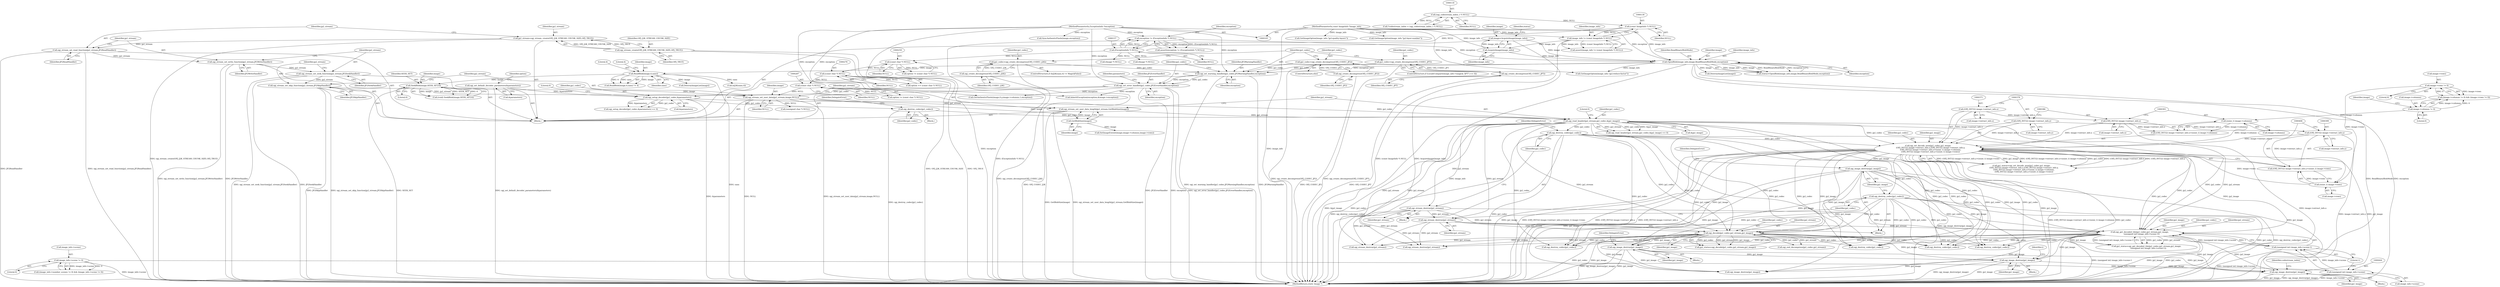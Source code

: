 digraph "0_ImageMagick_acee073df34aa4d491bf5cb74d3a15fc80f0a3aa@pointer" {
"1000673" [label="(Call,opj_image_destroy(jp2_image))"];
"1000367" [label="(Call,opj_set_decode_area(jp2_codec,jp2_image,\n        (OPJ_INT32) image->extract_info.x,(OPJ_INT32) image->extract_info.y,\n        (OPJ_INT32) image->extract_info.x+(ssize_t) image->columns,\n        (OPJ_INT32) image->extract_info.y+(ssize_t) image->rows))"];
"1000344" [label="(Call,opj_destroy_codec(jp2_codec))"];
"1000335" [label="(Call,opj_read_header(jp2_stream,jp2_codec,&jp2_image))"];
"1000329" [label="(Call,opj_stream_set_user_data_length(jp2_stream,GetBlobSize(image)))"];
"1000325" [label="(Call,opj_stream_set_user_data(jp2_stream,image,NULL))"];
"1000322" [label="(Call,opj_stream_set_skip_function(jp2_stream,JP2SkipHandler))"];
"1000319" [label="(Call,opj_stream_set_seek_function(jp2_stream,JP2SeekHandler))"];
"1000316" [label="(Call,opj_stream_set_write_function(jp2_stream,JP2WriteHandler))"];
"1000313" [label="(Call,opj_stream_set_read_function(jp2_stream,JP2ReadHandler))"];
"1000308" [label="(Call,jp2_stream=opj_stream_create(OPJ_J2K_STREAM_CHUNK_SIZE,OPJ_TRUE))"];
"1000310" [label="(Call,opj_stream_create(OPJ_J2K_STREAM_CHUNK_SIZE,OPJ_TRUE))"];
"1000207" [label="(Call,SeekBlob(image,SEEK_SET,0))"];
"1000191" [label="(Call,ReadBlob(image,4,sans))"];
"1000171" [label="(Call,OpenBlob(image_info,image,ReadBinaryBlobMode,exception))"];
"1000167" [label="(Call,AcquireImage(image_info))"];
"1000127" [label="(Call,image_info != (const ImageInfo *) NULL)"];
"1000106" [label="(MethodParameterIn,const ImageInfo *image_info)"];
"1000129" [label="(Call,(const ImageInfo *) NULL)"];
"1000117" [label="(Call,(opj_codestream_index_t *) NULL)"];
"1000165" [label="(Call,image=AcquireImage(image_info))"];
"1000154" [label="(Call,exception != (ExceptionInfo *) NULL)"];
"1000107" [label="(MethodParameterIn,ExceptionInfo *exception)"];
"1000156" [label="(Call,(ExceptionInfo *) NULL)"];
"1000286" [label="(Call,(const char *) NULL)"];
"1000275" [label="(Call,(const char *) NULL)"];
"1000258" [label="(Call,(const char *) NULL)"];
"1000331" [label="(Call,GetBlobSize(image))"];
"1000297" [label="(Call,opj_setup_decoder(jp2_codec,&parameters))"];
"1000243" [label="(Call,opj_set_error_handler(jp2_codec,JP2ErrorHandler,exception))"];
"1000239" [label="(Call,opj_set_warning_handler(jp2_codec,JP2WarningHandler,exception))"];
"1000235" [label="(Call,jp2_codec=opj_create_decompress(OPJ_CODEC_JP2))"];
"1000237" [label="(Call,opj_create_decompress(OPJ_CODEC_JP2))"];
"1000230" [label="(Call,jp2_codec=opj_create_decompress(OPJ_CODEC_J2K))"];
"1000232" [label="(Call,opj_create_decompress(OPJ_CODEC_J2K))"];
"1000219" [label="(Call,jp2_codec=opj_create_decompress(OPJ_CODEC_JPT))"];
"1000221" [label="(Call,opj_create_decompress(OPJ_CODEC_JPT))"];
"1000247" [label="(Call,opj_set_default_decoder_parameters(&parameters))"];
"1000303" [label="(Call,opj_destroy_codec(jp2_codec))"];
"1000370" [label="(Call,(OPJ_INT32) image->extract_info.x)"];
"1000385" [label="(Call,(OPJ_INT32) image->extract_info.x)"];
"1000377" [label="(Call,(OPJ_INT32) image->extract_info.y)"];
"1000398" [label="(Call,(OPJ_INT32) image->extract_info.y)"];
"1000392" [label="(Call,(ssize_t) image->columns)"];
"1000354" [label="(Call,image->columns != 0)"];
"1000405" [label="(Call,(ssize_t) image->rows)"];
"1000359" [label="(Call,image->rows != 0)"];
"1000419" [label="(Call,opj_image_destroy(jp2_image))"];
"1000525" [label="(Call,opj_image_destroy(jp2_image))"];
"1000459" [label="(Call,opj_decode(jp2_codec,jp2_stream,jp2_image))"];
"1000417" [label="(Call,opj_destroy_codec(jp2_codec))"];
"1000342" [label="(Call,opj_stream_destroy(jp2_stream))"];
"1000415" [label="(Call,opj_stream_destroy(jp2_stream))"];
"1000438" [label="(Call,opj_get_decoded_tile(jp2_codec,jp2_stream,jp2_image,\n      (unsigned int) image_info->scene-1))"];
"1000442" [label="(Call,(unsigned int) image_info->scene-1)"];
"1000443" [label="(Call,(unsigned int) image_info->scene)"];
"1000431" [label="(Call,image_info->scene != 0)"];
"1000481" [label="(Call,opj_image_destroy(jp2_image))"];
"1000242" [label="(Identifier,exception)"];
"1000326" [label="(Identifier,jp2_stream)"];
"1000385" [label="(Call,(OPJ_INT32) image->extract_info.x)"];
"1000486" [label="(Call,opj_stream_destroy(jp2_stream))"];
"1000243" [label="(Call,opj_set_error_handler(jp2_codec,JP2ErrorHandler,exception))"];
"1000128" [label="(Identifier,image_info)"];
"1000315" [label="(Identifier,JP2ReadHandler)"];
"1000220" [label="(Identifier,jp2_codec)"];
"1000258" [label="(Call,(const char *) NULL)"];
"1000462" [label="(Identifier,jp2_image)"];
"1000930" [label="(Call,opj_image_destroy(jp2_image))"];
"1000311" [label="(Identifier,OPJ_J2K_STREAM_CHUNK_SIZE)"];
"1000314" [label="(Identifier,jp2_stream)"];
"1000186" [label="(Call,(Image *) NULL)"];
"1000273" [label="(Call,option == (const char *) NULL)"];
"1000232" [label="(Call,opj_create_decompress(OPJ_CODEC_J2K))"];
"1000422" [label="(Identifier,DelegateError)"];
"1000522" [label="(Block,)"];
"1000301" [label="(Literal,0)"];
"1000117" [label="(Call,(opj_codestream_index_t *) NULL)"];
"1000671" [label="(Call,opj_destroy_codec(jp2_codec))"];
"1000277" [label="(Identifier,NULL)"];
"1000210" [label="(Literal,0)"];
"1000219" [label="(Call,jp2_codec=opj_create_decompress(OPJ_CODEC_JPT))"];
"1000156" [label="(Call,(ExceptionInfo *) NULL)"];
"1000479" [label="(Call,opj_destroy_codec(jp2_codec))"];
"1000460" [label="(Identifier,jp2_codec)"];
"1000211" [label="(ControlStructure,if (LocaleCompare(image_info->magick,\"JPT\") == 0))"];
"1000441" [label="(Identifier,jp2_image)"];
"1000240" [label="(Identifier,jp2_codec)"];
"1000461" [label="(Identifier,jp2_stream)"];
"1000344" [label="(Call,opj_destroy_codec(jp2_codec))"];
"1000304" [label="(Identifier,jp2_codec)"];
"1000275" [label="(Call,(const char *) NULL)"];
"1000233" [label="(Identifier,OPJ_CODEC_J2K)"];
"1000241" [label="(Identifier,JP2WarningHandler)"];
"1000195" [label="(Literal,4)"];
"1000154" [label="(Call,exception != (ExceptionInfo *) NULL)"];
"1000115" [label="(Call,*codestream_index = (opj_codestream_index_t *) NULL)"];
"1000306" [label="(Identifier,DelegateError)"];
"1000313" [label="(Call,opj_stream_set_read_function(jp2_stream,JP2ReadHandler))"];
"1000170" [label="(Identifier,status)"];
"1000209" [label="(Identifier,SEEK_SET)"];
"1000234" [label="(ControlStructure,else)"];
"1000431" [label="(Call,image_info->scene != 0)"];
"1000484" [label="(Identifier,DelegateError)"];
"1000328" [label="(Identifier,NULL)"];
"1000379" [label="(Call,image->extract_info.y)"];
"1000236" [label="(Identifier,jp2_codec)"];
"1000325" [label="(Call,opj_stream_set_user_data(jp2_stream,image,NULL))"];
"1000126" [label="(Call,assert(image_info != (const ImageInfo *) NULL))"];
"1000321" [label="(Identifier,JP2SeekHandler)"];
"1000942" [label="(MethodReturn,static Image *)"];
"1000319" [label="(Call,opj_stream_set_seek_function(jp2_stream,JP2SeekHandler))"];
"1000247" [label="(Call,opj_set_default_decoder_parameters(&parameters))"];
"1000334" [label="(Call,opj_read_header(jp2_stream,jp2_codec,&jp2_image) == 0)"];
"1000335" [label="(Call,opj_read_header(jp2_stream,jp2_codec,&jp2_image))"];
"1000367" [label="(Call,opj_set_decode_area(jp2_codec,jp2_image,\n        (OPJ_INT32) image->extract_info.x,(OPJ_INT32) image->extract_info.y,\n        (OPJ_INT32) image->extract_info.x+(ssize_t) image->columns,\n        (OPJ_INT32) image->extract_info.y+(ssize_t) image->rows))"];
"1000297" [label="(Call,opj_setup_decoder(jp2_codec,&parameters))"];
"1000398" [label="(Call,(OPJ_INT32) image->extract_info.y)"];
"1000331" [label="(Call,GetBlobSize(image))"];
"1000167" [label="(Call,AcquireImage(image_info))"];
"1000252" [label="(Call,GetImageOption(image_info,\"jp2:reduce-factor\"))"];
"1000256" [label="(Call,option != (const char *) NULL)"];
"1000205" [label="(Call,(void) SeekBlob(image,SEEK_SET,0))"];
"1000248" [label="(Call,&parameters)"];
"1000171" [label="(Call,OpenBlob(image_info,image,ReadBinaryBlobMode,exception))"];
"1000414" [label="(Block,)"];
"1000323" [label="(Identifier,jp2_stream)"];
"1000443" [label="(Call,(unsigned int) image_info->scene)"];
"1000251" [label="(Identifier,option)"];
"1000340" [label="(Literal,0)"];
"1000432" [label="(Call,image_info->scene)"];
"1000119" [label="(Identifier,NULL)"];
"1000457" [label="(Call,jp2_status=opj_decode(jp2_codec,jp2_stream,jp2_image))"];
"1000309" [label="(Identifier,jp2_stream)"];
"1000308" [label="(Call,jp2_stream=opj_stream_create(OPJ_J2K_STREAM_CHUNK_SIZE,OPJ_TRUE))"];
"1000169" [label="(Call,status=OpenBlob(image_info,image,ReadBinaryBlobMode,exception))"];
"1000477" [label="(Call,opj_stream_destroy(jp2_stream))"];
"1000245" [label="(Identifier,JP2ErrorHandler)"];
"1000341" [label="(Block,)"];
"1000168" [label="(Identifier,image_info)"];
"1000407" [label="(Call,image->rows)"];
"1000244" [label="(Identifier,jp2_codec)"];
"1000400" [label="(Call,image->extract_info.y)"];
"1000365" [label="(Call,jp2_status=opj_set_decode_area(jp2_codec,jp2_image,\n        (OPJ_INT32) image->extract_info.x,(OPJ_INT32) image->extract_info.y,\n        (OPJ_INT32) image->extract_info.x+(ssize_t) image->columns,\n        (OPJ_INT32) image->extract_info.y+(ssize_t) image->rows))"];
"1000226" [label="(Call,IsJ2K(sans,4))"];
"1000438" [label="(Call,opj_get_decoded_tile(jp2_codec,jp2_stream,jp2_image,\n      (unsigned int) image_info->scene-1))"];
"1000288" [label="(Identifier,NULL)"];
"1000192" [label="(Identifier,image)"];
"1000343" [label="(Identifier,jp2_stream)"];
"1000260" [label="(Identifier,NULL)"];
"1000231" [label="(Identifier,jp2_codec)"];
"1000361" [label="(Identifier,image)"];
"1000405" [label="(Call,(ssize_t) image->rows)"];
"1000670" [label="(Block,)"];
"1000310" [label="(Call,opj_stream_create(OPJ_J2K_STREAM_CHUNK_SIZE,OPJ_TRUE))"];
"1000523" [label="(Call,opj_destroy_codec(jp2_codec))"];
"1000425" [label="(Call,(image_info->number_scenes != 0) && (image_info->scene != 0))"];
"1000318" [label="(Identifier,JP2WriteHandler)"];
"1000296" [label="(Call,opj_setup_decoder(jp2_codec,&parameters) == 0)"];
"1000677" [label="(Identifier,codestream_index)"];
"1000436" [label="(Call,jp2_status=opj_get_decoded_tile(jp2_codec,jp2_stream,jp2_image,\n      (unsigned int) image_info->scene-1))"];
"1000387" [label="(Call,image->extract_info.x)"];
"1000482" [label="(Identifier,jp2_image)"];
"1000175" [label="(Identifier,exception)"];
"1000370" [label="(Call,(OPJ_INT32) image->extract_info.x)"];
"1000224" [label="(ControlStructure,if (IsJ2K(sans,4) != MagickFalse))"];
"1000330" [label="(Identifier,jp2_stream)"];
"1000345" [label="(Identifier,jp2_codec)"];
"1000360" [label="(Call,image->rows)"];
"1000372" [label="(Call,image->extract_info.x)"];
"1000249" [label="(Identifier,parameters)"];
"1000222" [label="(Identifier,OPJ_CODEC_JPT)"];
"1000448" [label="(Literal,1)"];
"1000303" [label="(Call,opj_destroy_codec(jp2_codec))"];
"1000155" [label="(Identifier,exception)"];
"1000190" [label="(Call,ReadBlob(image,4,sans) != 4)"];
"1000359" [label="(Call,image->rows != 0)"];
"1000337" [label="(Identifier,jp2_codec)"];
"1000108" [label="(Block,)"];
"1000354" [label="(Call,image->columns != 0)"];
"1000320" [label="(Identifier,jp2_stream)"];
"1000299" [label="(Call,&parameters)"];
"1000183" [label="(Call,DestroyImageList(image))"];
"1000230" [label="(Call,jp2_codec=opj_create_decompress(OPJ_CODEC_J2K))"];
"1000153" [label="(Call,assert(exception != (ExceptionInfo *) NULL))"];
"1000131" [label="(Identifier,NULL)"];
"1000107" [label="(MethodParameterIn,ExceptionInfo *exception)"];
"1000127" [label="(Call,image_info != (const ImageInfo *) NULL)"];
"1000699" [label="(Call,GetAuthenticPixels(image,0,y,image->columns,1,exception))"];
"1000106" [label="(MethodParameterIn,const ImageInfo *image_info)"];
"1000476" [label="(Block,)"];
"1000347" [label="(Identifier,DelegateError)"];
"1000329" [label="(Call,opj_stream_set_user_data_length(jp2_stream,GetBlobSize(image)))"];
"1000269" [label="(Call,GetImageOption(image_info,\"jp2:quality-layers\"))"];
"1000338" [label="(Call,&jp2_image)"];
"1000525" [label="(Call,opj_image_destroy(jp2_image))"];
"1000358" [label="(Literal,0)"];
"1000368" [label="(Identifier,jp2_codec)"];
"1000280" [label="(Call,GetImageOption(image_info,\"jp2:layer-number\"))"];
"1000174" [label="(Identifier,ReadBinaryBlobMode)"];
"1000420" [label="(Identifier,jp2_image)"];
"1000417" [label="(Call,opj_destroy_codec(jp2_codec))"];
"1000317" [label="(Identifier,jp2_stream)"];
"1000336" [label="(Identifier,jp2_stream)"];
"1000394" [label="(Call,image->columns)"];
"1000158" [label="(Identifier,NULL)"];
"1000208" [label="(Identifier,image)"];
"1000384" [label="(Call,(OPJ_INT32) image->extract_info.x+(ssize_t) image->columns)"];
"1000342" [label="(Call,opj_stream_destroy(jp2_stream))"];
"1000579" [label="(Call,InheritException(exception,&image->exception))"];
"1000324" [label="(Identifier,JP2SkipHandler)"];
"1000392" [label="(Call,(ssize_t) image->columns)"];
"1000369" [label="(Identifier,jp2_image)"];
"1000481" [label="(Call,opj_image_destroy(jp2_image))"];
"1000674" [label="(Identifier,jp2_image)"];
"1000327" [label="(Identifier,image)"];
"1000166" [label="(Identifier,image)"];
"1000439" [label="(Identifier,jp2_codec)"];
"1000445" [label="(Call,image_info->scene)"];
"1000355" [label="(Call,image->columns)"];
"1000316" [label="(Call,opj_stream_set_write_function(jp2_stream,JP2WriteHandler))"];
"1000526" [label="(Identifier,jp2_image)"];
"1000500" [label="(Identifier,i)"];
"1000221" [label="(Call,opj_create_decompress(OPJ_CODEC_JPT))"];
"1000246" [label="(Identifier,exception)"];
"1000191" [label="(Call,ReadBlob(image,4,sans))"];
"1000194" [label="(Identifier,sans)"];
"1000416" [label="(Identifier,jp2_stream)"];
"1000332" [label="(Identifier,image)"];
"1000284" [label="(Call,option != (const char *) NULL)"];
"1000165" [label="(Call,image=AcquireImage(image_info))"];
"1000286" [label="(Call,(const char *) NULL)"];
"1000353" [label="(Call,(image->columns != 0) && (image->rows != 0))"];
"1000418" [label="(Identifier,jp2_codec)"];
"1000298" [label="(Identifier,jp2_codec)"];
"1000312" [label="(Identifier,OPJ_TRUE)"];
"1000419" [label="(Call,opj_image_destroy(jp2_image))"];
"1000129" [label="(Call,(const ImageInfo *) NULL)"];
"1000237" [label="(Call,opj_create_decompress(OPJ_CODEC_JP2))"];
"1000907" [label="(Call,SyncAuthenticPixels(image,exception))"];
"1000207" [label="(Call,SeekBlob(image,SEEK_SET,0))"];
"1000377" [label="(Call,(OPJ_INT32) image->extract_info.y)"];
"1000322" [label="(Call,opj_stream_set_skip_function(jp2_stream,JP2SkipHandler))"];
"1000235" [label="(Call,jp2_codec=opj_create_decompress(OPJ_CODEC_JP2))"];
"1000397" [label="(Call,(OPJ_INT32) image->extract_info.y+(ssize_t) image->rows)"];
"1000202" [label="(Call,(Image *) NULL)"];
"1000238" [label="(Identifier,OPJ_CODEC_JP2)"];
"1000928" [label="(Call,opj_destroy_codec(jp2_codec))"];
"1000469" [label="(Call,opj_end_decompress(jp2_codec,jp2_stream))"];
"1000440" [label="(Identifier,jp2_stream)"];
"1000173" [label="(Identifier,image)"];
"1000673" [label="(Call,opj_image_destroy(jp2_image))"];
"1000640" [label="(Call,(unsigned char *) NULL)"];
"1000566" [label="(Call,SetImageExtent(image,image->columns,image->rows))"];
"1000459" [label="(Call,opj_decode(jp2_codec,jp2_stream,jp2_image))"];
"1000415" [label="(Call,opj_stream_destroy(jp2_stream))"];
"1000172" [label="(Identifier,image_info)"];
"1000442" [label="(Call,(unsigned int) image_info->scene-1)"];
"1000199" [label="(Call,DestroyImageList(image))"];
"1000193" [label="(Literal,4)"];
"1000363" [label="(Literal,0)"];
"1000435" [label="(Literal,0)"];
"1000302" [label="(Block,)"];
"1000239" [label="(Call,opj_set_warning_handler(jp2_codec,JP2WarningHandler,exception))"];
"1000673" -> "1000670"  [label="AST: "];
"1000673" -> "1000674"  [label="CFG: "];
"1000674" -> "1000673"  [label="AST: "];
"1000677" -> "1000673"  [label="CFG: "];
"1000673" -> "1000942"  [label="DDG: jp2_image"];
"1000673" -> "1000942"  [label="DDG: opj_image_destroy(jp2_image)"];
"1000367" -> "1000673"  [label="DDG: jp2_image"];
"1000419" -> "1000673"  [label="DDG: jp2_image"];
"1000525" -> "1000673"  [label="DDG: jp2_image"];
"1000459" -> "1000673"  [label="DDG: jp2_image"];
"1000438" -> "1000673"  [label="DDG: jp2_image"];
"1000481" -> "1000673"  [label="DDG: jp2_image"];
"1000367" -> "1000365"  [label="AST: "];
"1000367" -> "1000397"  [label="CFG: "];
"1000368" -> "1000367"  [label="AST: "];
"1000369" -> "1000367"  [label="AST: "];
"1000370" -> "1000367"  [label="AST: "];
"1000377" -> "1000367"  [label="AST: "];
"1000384" -> "1000367"  [label="AST: "];
"1000397" -> "1000367"  [label="AST: "];
"1000365" -> "1000367"  [label="CFG: "];
"1000367" -> "1000942"  [label="DDG: jp2_image"];
"1000367" -> "1000942"  [label="DDG: (OPJ_INT32) image->extract_info.y+(ssize_t) image->rows"];
"1000367" -> "1000942"  [label="DDG: (OPJ_INT32) image->extract_info.y"];
"1000367" -> "1000942"  [label="DDG: (OPJ_INT32) image->extract_info.x"];
"1000367" -> "1000942"  [label="DDG: (OPJ_INT32) image->extract_info.x+(ssize_t) image->columns"];
"1000367" -> "1000942"  [label="DDG: jp2_codec"];
"1000367" -> "1000365"  [label="DDG: (OPJ_INT32) image->extract_info.y+(ssize_t) image->rows"];
"1000367" -> "1000365"  [label="DDG: jp2_image"];
"1000367" -> "1000365"  [label="DDG: (OPJ_INT32) image->extract_info.x+(ssize_t) image->columns"];
"1000367" -> "1000365"  [label="DDG: jp2_codec"];
"1000367" -> "1000365"  [label="DDG: (OPJ_INT32) image->extract_info.x"];
"1000367" -> "1000365"  [label="DDG: (OPJ_INT32) image->extract_info.y"];
"1000344" -> "1000367"  [label="DDG: jp2_codec"];
"1000335" -> "1000367"  [label="DDG: jp2_codec"];
"1000370" -> "1000367"  [label="DDG: image->extract_info.x"];
"1000385" -> "1000367"  [label="DDG: image->extract_info.x"];
"1000377" -> "1000367"  [label="DDG: image->extract_info.y"];
"1000398" -> "1000367"  [label="DDG: image->extract_info.y"];
"1000392" -> "1000367"  [label="DDG: image->columns"];
"1000405" -> "1000367"  [label="DDG: image->rows"];
"1000367" -> "1000417"  [label="DDG: jp2_codec"];
"1000367" -> "1000419"  [label="DDG: jp2_image"];
"1000367" -> "1000438"  [label="DDG: jp2_codec"];
"1000367" -> "1000438"  [label="DDG: jp2_image"];
"1000367" -> "1000459"  [label="DDG: jp2_codec"];
"1000367" -> "1000459"  [label="DDG: jp2_image"];
"1000367" -> "1000479"  [label="DDG: jp2_codec"];
"1000367" -> "1000481"  [label="DDG: jp2_image"];
"1000367" -> "1000523"  [label="DDG: jp2_codec"];
"1000367" -> "1000525"  [label="DDG: jp2_image"];
"1000367" -> "1000671"  [label="DDG: jp2_codec"];
"1000367" -> "1000928"  [label="DDG: jp2_codec"];
"1000367" -> "1000930"  [label="DDG: jp2_image"];
"1000344" -> "1000341"  [label="AST: "];
"1000344" -> "1000345"  [label="CFG: "];
"1000345" -> "1000344"  [label="AST: "];
"1000347" -> "1000344"  [label="CFG: "];
"1000344" -> "1000942"  [label="DDG: opj_destroy_codec(jp2_codec)"];
"1000344" -> "1000942"  [label="DDG: jp2_codec"];
"1000335" -> "1000344"  [label="DDG: jp2_codec"];
"1000344" -> "1000438"  [label="DDG: jp2_codec"];
"1000344" -> "1000459"  [label="DDG: jp2_codec"];
"1000344" -> "1000479"  [label="DDG: jp2_codec"];
"1000344" -> "1000523"  [label="DDG: jp2_codec"];
"1000344" -> "1000671"  [label="DDG: jp2_codec"];
"1000344" -> "1000928"  [label="DDG: jp2_codec"];
"1000335" -> "1000334"  [label="AST: "];
"1000335" -> "1000338"  [label="CFG: "];
"1000336" -> "1000335"  [label="AST: "];
"1000337" -> "1000335"  [label="AST: "];
"1000338" -> "1000335"  [label="AST: "];
"1000340" -> "1000335"  [label="CFG: "];
"1000335" -> "1000942"  [label="DDG: &jp2_image"];
"1000335" -> "1000942"  [label="DDG: jp2_codec"];
"1000335" -> "1000334"  [label="DDG: jp2_stream"];
"1000335" -> "1000334"  [label="DDG: jp2_codec"];
"1000335" -> "1000334"  [label="DDG: &jp2_image"];
"1000329" -> "1000335"  [label="DDG: jp2_stream"];
"1000297" -> "1000335"  [label="DDG: jp2_codec"];
"1000303" -> "1000335"  [label="DDG: jp2_codec"];
"1000335" -> "1000342"  [label="DDG: jp2_stream"];
"1000335" -> "1000415"  [label="DDG: jp2_stream"];
"1000335" -> "1000438"  [label="DDG: jp2_codec"];
"1000335" -> "1000438"  [label="DDG: jp2_stream"];
"1000335" -> "1000459"  [label="DDG: jp2_codec"];
"1000335" -> "1000459"  [label="DDG: jp2_stream"];
"1000335" -> "1000477"  [label="DDG: jp2_stream"];
"1000335" -> "1000479"  [label="DDG: jp2_codec"];
"1000335" -> "1000486"  [label="DDG: jp2_stream"];
"1000335" -> "1000523"  [label="DDG: jp2_codec"];
"1000335" -> "1000671"  [label="DDG: jp2_codec"];
"1000335" -> "1000928"  [label="DDG: jp2_codec"];
"1000329" -> "1000108"  [label="AST: "];
"1000329" -> "1000331"  [label="CFG: "];
"1000330" -> "1000329"  [label="AST: "];
"1000331" -> "1000329"  [label="AST: "];
"1000336" -> "1000329"  [label="CFG: "];
"1000329" -> "1000942"  [label="DDG: GetBlobSize(image)"];
"1000329" -> "1000942"  [label="DDG: opj_stream_set_user_data_length(jp2_stream,GetBlobSize(image))"];
"1000325" -> "1000329"  [label="DDG: jp2_stream"];
"1000331" -> "1000329"  [label="DDG: image"];
"1000325" -> "1000108"  [label="AST: "];
"1000325" -> "1000328"  [label="CFG: "];
"1000326" -> "1000325"  [label="AST: "];
"1000327" -> "1000325"  [label="AST: "];
"1000328" -> "1000325"  [label="AST: "];
"1000330" -> "1000325"  [label="CFG: "];
"1000325" -> "1000942"  [label="DDG: NULL"];
"1000325" -> "1000942"  [label="DDG: opj_stream_set_user_data(jp2_stream,image,NULL)"];
"1000322" -> "1000325"  [label="DDG: jp2_stream"];
"1000207" -> "1000325"  [label="DDG: image"];
"1000286" -> "1000325"  [label="DDG: NULL"];
"1000325" -> "1000331"  [label="DDG: image"];
"1000325" -> "1000640"  [label="DDG: NULL"];
"1000322" -> "1000108"  [label="AST: "];
"1000322" -> "1000324"  [label="CFG: "];
"1000323" -> "1000322"  [label="AST: "];
"1000324" -> "1000322"  [label="AST: "];
"1000326" -> "1000322"  [label="CFG: "];
"1000322" -> "1000942"  [label="DDG: JP2SkipHandler"];
"1000322" -> "1000942"  [label="DDG: opj_stream_set_skip_function(jp2_stream,JP2SkipHandler)"];
"1000319" -> "1000322"  [label="DDG: jp2_stream"];
"1000319" -> "1000108"  [label="AST: "];
"1000319" -> "1000321"  [label="CFG: "];
"1000320" -> "1000319"  [label="AST: "];
"1000321" -> "1000319"  [label="AST: "];
"1000323" -> "1000319"  [label="CFG: "];
"1000319" -> "1000942"  [label="DDG: opj_stream_set_seek_function(jp2_stream,JP2SeekHandler)"];
"1000319" -> "1000942"  [label="DDG: JP2SeekHandler"];
"1000316" -> "1000319"  [label="DDG: jp2_stream"];
"1000316" -> "1000108"  [label="AST: "];
"1000316" -> "1000318"  [label="CFG: "];
"1000317" -> "1000316"  [label="AST: "];
"1000318" -> "1000316"  [label="AST: "];
"1000320" -> "1000316"  [label="CFG: "];
"1000316" -> "1000942"  [label="DDG: JP2WriteHandler"];
"1000316" -> "1000942"  [label="DDG: opj_stream_set_write_function(jp2_stream,JP2WriteHandler)"];
"1000313" -> "1000316"  [label="DDG: jp2_stream"];
"1000313" -> "1000108"  [label="AST: "];
"1000313" -> "1000315"  [label="CFG: "];
"1000314" -> "1000313"  [label="AST: "];
"1000315" -> "1000313"  [label="AST: "];
"1000317" -> "1000313"  [label="CFG: "];
"1000313" -> "1000942"  [label="DDG: JP2ReadHandler"];
"1000313" -> "1000942"  [label="DDG: opj_stream_set_read_function(jp2_stream,JP2ReadHandler)"];
"1000308" -> "1000313"  [label="DDG: jp2_stream"];
"1000308" -> "1000108"  [label="AST: "];
"1000308" -> "1000310"  [label="CFG: "];
"1000309" -> "1000308"  [label="AST: "];
"1000310" -> "1000308"  [label="AST: "];
"1000314" -> "1000308"  [label="CFG: "];
"1000308" -> "1000942"  [label="DDG: opj_stream_create(OPJ_J2K_STREAM_CHUNK_SIZE,OPJ_TRUE)"];
"1000310" -> "1000308"  [label="DDG: OPJ_J2K_STREAM_CHUNK_SIZE"];
"1000310" -> "1000308"  [label="DDG: OPJ_TRUE"];
"1000310" -> "1000312"  [label="CFG: "];
"1000311" -> "1000310"  [label="AST: "];
"1000312" -> "1000310"  [label="AST: "];
"1000310" -> "1000942"  [label="DDG: OPJ_TRUE"];
"1000310" -> "1000942"  [label="DDG: OPJ_J2K_STREAM_CHUNK_SIZE"];
"1000207" -> "1000205"  [label="AST: "];
"1000207" -> "1000210"  [label="CFG: "];
"1000208" -> "1000207"  [label="AST: "];
"1000209" -> "1000207"  [label="AST: "];
"1000210" -> "1000207"  [label="AST: "];
"1000205" -> "1000207"  [label="CFG: "];
"1000207" -> "1000942"  [label="DDG: SEEK_SET"];
"1000207" -> "1000205"  [label="DDG: image"];
"1000207" -> "1000205"  [label="DDG: SEEK_SET"];
"1000207" -> "1000205"  [label="DDG: 0"];
"1000191" -> "1000207"  [label="DDG: image"];
"1000191" -> "1000190"  [label="AST: "];
"1000191" -> "1000194"  [label="CFG: "];
"1000192" -> "1000191"  [label="AST: "];
"1000193" -> "1000191"  [label="AST: "];
"1000194" -> "1000191"  [label="AST: "];
"1000195" -> "1000191"  [label="CFG: "];
"1000191" -> "1000942"  [label="DDG: sans"];
"1000191" -> "1000190"  [label="DDG: image"];
"1000191" -> "1000190"  [label="DDG: 4"];
"1000191" -> "1000190"  [label="DDG: sans"];
"1000171" -> "1000191"  [label="DDG: image"];
"1000191" -> "1000199"  [label="DDG: image"];
"1000191" -> "1000226"  [label="DDG: sans"];
"1000171" -> "1000169"  [label="AST: "];
"1000171" -> "1000175"  [label="CFG: "];
"1000172" -> "1000171"  [label="AST: "];
"1000173" -> "1000171"  [label="AST: "];
"1000174" -> "1000171"  [label="AST: "];
"1000175" -> "1000171"  [label="AST: "];
"1000169" -> "1000171"  [label="CFG: "];
"1000171" -> "1000942"  [label="DDG: image_info"];
"1000171" -> "1000942"  [label="DDG: ReadBinaryBlobMode"];
"1000171" -> "1000942"  [label="DDG: exception"];
"1000171" -> "1000169"  [label="DDG: image_info"];
"1000171" -> "1000169"  [label="DDG: image"];
"1000171" -> "1000169"  [label="DDG: ReadBinaryBlobMode"];
"1000171" -> "1000169"  [label="DDG: exception"];
"1000167" -> "1000171"  [label="DDG: image_info"];
"1000106" -> "1000171"  [label="DDG: image_info"];
"1000165" -> "1000171"  [label="DDG: image"];
"1000154" -> "1000171"  [label="DDG: exception"];
"1000107" -> "1000171"  [label="DDG: exception"];
"1000171" -> "1000183"  [label="DDG: image"];
"1000171" -> "1000239"  [label="DDG: exception"];
"1000171" -> "1000252"  [label="DDG: image_info"];
"1000167" -> "1000165"  [label="AST: "];
"1000167" -> "1000168"  [label="CFG: "];
"1000168" -> "1000167"  [label="AST: "];
"1000165" -> "1000167"  [label="CFG: "];
"1000167" -> "1000165"  [label="DDG: image_info"];
"1000127" -> "1000167"  [label="DDG: image_info"];
"1000106" -> "1000167"  [label="DDG: image_info"];
"1000127" -> "1000126"  [label="AST: "];
"1000127" -> "1000129"  [label="CFG: "];
"1000128" -> "1000127"  [label="AST: "];
"1000129" -> "1000127"  [label="AST: "];
"1000126" -> "1000127"  [label="CFG: "];
"1000127" -> "1000942"  [label="DDG: (const ImageInfo *) NULL"];
"1000127" -> "1000126"  [label="DDG: image_info"];
"1000127" -> "1000126"  [label="DDG: (const ImageInfo *) NULL"];
"1000106" -> "1000127"  [label="DDG: image_info"];
"1000129" -> "1000127"  [label="DDG: NULL"];
"1000106" -> "1000105"  [label="AST: "];
"1000106" -> "1000942"  [label="DDG: image_info"];
"1000106" -> "1000252"  [label="DDG: image_info"];
"1000106" -> "1000269"  [label="DDG: image_info"];
"1000106" -> "1000280"  [label="DDG: image_info"];
"1000129" -> "1000131"  [label="CFG: "];
"1000130" -> "1000129"  [label="AST: "];
"1000131" -> "1000129"  [label="AST: "];
"1000117" -> "1000129"  [label="DDG: NULL"];
"1000129" -> "1000156"  [label="DDG: NULL"];
"1000117" -> "1000115"  [label="AST: "];
"1000117" -> "1000119"  [label="CFG: "];
"1000118" -> "1000117"  [label="AST: "];
"1000119" -> "1000117"  [label="AST: "];
"1000115" -> "1000117"  [label="CFG: "];
"1000117" -> "1000115"  [label="DDG: NULL"];
"1000165" -> "1000108"  [label="AST: "];
"1000166" -> "1000165"  [label="AST: "];
"1000170" -> "1000165"  [label="CFG: "];
"1000165" -> "1000942"  [label="DDG: AcquireImage(image_info)"];
"1000154" -> "1000153"  [label="AST: "];
"1000154" -> "1000156"  [label="CFG: "];
"1000155" -> "1000154"  [label="AST: "];
"1000156" -> "1000154"  [label="AST: "];
"1000153" -> "1000154"  [label="CFG: "];
"1000154" -> "1000942"  [label="DDG: (ExceptionInfo *) NULL"];
"1000154" -> "1000153"  [label="DDG: exception"];
"1000154" -> "1000153"  [label="DDG: (ExceptionInfo *) NULL"];
"1000107" -> "1000154"  [label="DDG: exception"];
"1000156" -> "1000154"  [label="DDG: NULL"];
"1000107" -> "1000105"  [label="AST: "];
"1000107" -> "1000942"  [label="DDG: exception"];
"1000107" -> "1000239"  [label="DDG: exception"];
"1000107" -> "1000243"  [label="DDG: exception"];
"1000107" -> "1000579"  [label="DDG: exception"];
"1000107" -> "1000699"  [label="DDG: exception"];
"1000107" -> "1000907"  [label="DDG: exception"];
"1000156" -> "1000158"  [label="CFG: "];
"1000157" -> "1000156"  [label="AST: "];
"1000158" -> "1000156"  [label="AST: "];
"1000156" -> "1000186"  [label="DDG: NULL"];
"1000156" -> "1000202"  [label="DDG: NULL"];
"1000156" -> "1000258"  [label="DDG: NULL"];
"1000286" -> "1000284"  [label="AST: "];
"1000286" -> "1000288"  [label="CFG: "];
"1000287" -> "1000286"  [label="AST: "];
"1000288" -> "1000286"  [label="AST: "];
"1000284" -> "1000286"  [label="CFG: "];
"1000286" -> "1000284"  [label="DDG: NULL"];
"1000275" -> "1000286"  [label="DDG: NULL"];
"1000275" -> "1000273"  [label="AST: "];
"1000275" -> "1000277"  [label="CFG: "];
"1000276" -> "1000275"  [label="AST: "];
"1000277" -> "1000275"  [label="AST: "];
"1000273" -> "1000275"  [label="CFG: "];
"1000275" -> "1000273"  [label="DDG: NULL"];
"1000258" -> "1000275"  [label="DDG: NULL"];
"1000258" -> "1000256"  [label="AST: "];
"1000258" -> "1000260"  [label="CFG: "];
"1000259" -> "1000258"  [label="AST: "];
"1000260" -> "1000258"  [label="AST: "];
"1000256" -> "1000258"  [label="CFG: "];
"1000258" -> "1000256"  [label="DDG: NULL"];
"1000331" -> "1000332"  [label="CFG: "];
"1000332" -> "1000331"  [label="AST: "];
"1000331" -> "1000566"  [label="DDG: image"];
"1000297" -> "1000296"  [label="AST: "];
"1000297" -> "1000299"  [label="CFG: "];
"1000298" -> "1000297"  [label="AST: "];
"1000299" -> "1000297"  [label="AST: "];
"1000301" -> "1000297"  [label="CFG: "];
"1000297" -> "1000942"  [label="DDG: &parameters"];
"1000297" -> "1000296"  [label="DDG: jp2_codec"];
"1000297" -> "1000296"  [label="DDG: &parameters"];
"1000243" -> "1000297"  [label="DDG: jp2_codec"];
"1000247" -> "1000297"  [label="DDG: &parameters"];
"1000297" -> "1000303"  [label="DDG: jp2_codec"];
"1000243" -> "1000108"  [label="AST: "];
"1000243" -> "1000246"  [label="CFG: "];
"1000244" -> "1000243"  [label="AST: "];
"1000245" -> "1000243"  [label="AST: "];
"1000246" -> "1000243"  [label="AST: "];
"1000249" -> "1000243"  [label="CFG: "];
"1000243" -> "1000942"  [label="DDG: JP2ErrorHandler"];
"1000243" -> "1000942"  [label="DDG: exception"];
"1000243" -> "1000942"  [label="DDG: opj_set_error_handler(jp2_codec,JP2ErrorHandler,exception)"];
"1000239" -> "1000243"  [label="DDG: jp2_codec"];
"1000239" -> "1000243"  [label="DDG: exception"];
"1000243" -> "1000579"  [label="DDG: exception"];
"1000243" -> "1000699"  [label="DDG: exception"];
"1000239" -> "1000108"  [label="AST: "];
"1000239" -> "1000242"  [label="CFG: "];
"1000240" -> "1000239"  [label="AST: "];
"1000241" -> "1000239"  [label="AST: "];
"1000242" -> "1000239"  [label="AST: "];
"1000244" -> "1000239"  [label="CFG: "];
"1000239" -> "1000942"  [label="DDG: opj_set_warning_handler(jp2_codec,JP2WarningHandler,exception)"];
"1000239" -> "1000942"  [label="DDG: JP2WarningHandler"];
"1000235" -> "1000239"  [label="DDG: jp2_codec"];
"1000230" -> "1000239"  [label="DDG: jp2_codec"];
"1000219" -> "1000239"  [label="DDG: jp2_codec"];
"1000235" -> "1000234"  [label="AST: "];
"1000235" -> "1000237"  [label="CFG: "];
"1000236" -> "1000235"  [label="AST: "];
"1000237" -> "1000235"  [label="AST: "];
"1000240" -> "1000235"  [label="CFG: "];
"1000235" -> "1000942"  [label="DDG: opj_create_decompress(OPJ_CODEC_JP2)"];
"1000237" -> "1000235"  [label="DDG: OPJ_CODEC_JP2"];
"1000237" -> "1000238"  [label="CFG: "];
"1000238" -> "1000237"  [label="AST: "];
"1000237" -> "1000942"  [label="DDG: OPJ_CODEC_JP2"];
"1000230" -> "1000224"  [label="AST: "];
"1000230" -> "1000232"  [label="CFG: "];
"1000231" -> "1000230"  [label="AST: "];
"1000232" -> "1000230"  [label="AST: "];
"1000240" -> "1000230"  [label="CFG: "];
"1000230" -> "1000942"  [label="DDG: opj_create_decompress(OPJ_CODEC_J2K)"];
"1000232" -> "1000230"  [label="DDG: OPJ_CODEC_J2K"];
"1000232" -> "1000233"  [label="CFG: "];
"1000233" -> "1000232"  [label="AST: "];
"1000232" -> "1000942"  [label="DDG: OPJ_CODEC_J2K"];
"1000219" -> "1000211"  [label="AST: "];
"1000219" -> "1000221"  [label="CFG: "];
"1000220" -> "1000219"  [label="AST: "];
"1000221" -> "1000219"  [label="AST: "];
"1000240" -> "1000219"  [label="CFG: "];
"1000219" -> "1000942"  [label="DDG: opj_create_decompress(OPJ_CODEC_JPT)"];
"1000221" -> "1000219"  [label="DDG: OPJ_CODEC_JPT"];
"1000221" -> "1000222"  [label="CFG: "];
"1000222" -> "1000221"  [label="AST: "];
"1000221" -> "1000942"  [label="DDG: OPJ_CODEC_JPT"];
"1000247" -> "1000108"  [label="AST: "];
"1000247" -> "1000248"  [label="CFG: "];
"1000248" -> "1000247"  [label="AST: "];
"1000251" -> "1000247"  [label="CFG: "];
"1000247" -> "1000942"  [label="DDG: opj_set_default_decoder_parameters(&parameters)"];
"1000303" -> "1000302"  [label="AST: "];
"1000303" -> "1000304"  [label="CFG: "];
"1000304" -> "1000303"  [label="AST: "];
"1000306" -> "1000303"  [label="CFG: "];
"1000303" -> "1000942"  [label="DDG: opj_destroy_codec(jp2_codec)"];
"1000370" -> "1000372"  [label="CFG: "];
"1000371" -> "1000370"  [label="AST: "];
"1000372" -> "1000370"  [label="AST: "];
"1000378" -> "1000370"  [label="CFG: "];
"1000370" -> "1000385"  [label="DDG: image->extract_info.x"];
"1000385" -> "1000384"  [label="AST: "];
"1000385" -> "1000387"  [label="CFG: "];
"1000386" -> "1000385"  [label="AST: "];
"1000387" -> "1000385"  [label="AST: "];
"1000393" -> "1000385"  [label="CFG: "];
"1000385" -> "1000942"  [label="DDG: image->extract_info.x"];
"1000385" -> "1000384"  [label="DDG: image->extract_info.x"];
"1000377" -> "1000379"  [label="CFG: "];
"1000378" -> "1000377"  [label="AST: "];
"1000379" -> "1000377"  [label="AST: "];
"1000386" -> "1000377"  [label="CFG: "];
"1000377" -> "1000398"  [label="DDG: image->extract_info.y"];
"1000398" -> "1000397"  [label="AST: "];
"1000398" -> "1000400"  [label="CFG: "];
"1000399" -> "1000398"  [label="AST: "];
"1000400" -> "1000398"  [label="AST: "];
"1000406" -> "1000398"  [label="CFG: "];
"1000398" -> "1000942"  [label="DDG: image->extract_info.y"];
"1000398" -> "1000397"  [label="DDG: image->extract_info.y"];
"1000392" -> "1000384"  [label="AST: "];
"1000392" -> "1000394"  [label="CFG: "];
"1000393" -> "1000392"  [label="AST: "];
"1000394" -> "1000392"  [label="AST: "];
"1000384" -> "1000392"  [label="CFG: "];
"1000392" -> "1000384"  [label="DDG: image->columns"];
"1000354" -> "1000392"  [label="DDG: image->columns"];
"1000354" -> "1000353"  [label="AST: "];
"1000354" -> "1000358"  [label="CFG: "];
"1000355" -> "1000354"  [label="AST: "];
"1000358" -> "1000354"  [label="AST: "];
"1000361" -> "1000354"  [label="CFG: "];
"1000353" -> "1000354"  [label="CFG: "];
"1000354" -> "1000353"  [label="DDG: image->columns"];
"1000354" -> "1000353"  [label="DDG: 0"];
"1000405" -> "1000397"  [label="AST: "];
"1000405" -> "1000407"  [label="CFG: "];
"1000406" -> "1000405"  [label="AST: "];
"1000407" -> "1000405"  [label="AST: "];
"1000397" -> "1000405"  [label="CFG: "];
"1000405" -> "1000397"  [label="DDG: image->rows"];
"1000359" -> "1000405"  [label="DDG: image->rows"];
"1000359" -> "1000353"  [label="AST: "];
"1000359" -> "1000363"  [label="CFG: "];
"1000360" -> "1000359"  [label="AST: "];
"1000363" -> "1000359"  [label="AST: "];
"1000353" -> "1000359"  [label="CFG: "];
"1000359" -> "1000353"  [label="DDG: image->rows"];
"1000359" -> "1000353"  [label="DDG: 0"];
"1000419" -> "1000414"  [label="AST: "];
"1000419" -> "1000420"  [label="CFG: "];
"1000420" -> "1000419"  [label="AST: "];
"1000422" -> "1000419"  [label="CFG: "];
"1000419" -> "1000942"  [label="DDG: jp2_image"];
"1000419" -> "1000942"  [label="DDG: opj_image_destroy(jp2_image)"];
"1000419" -> "1000438"  [label="DDG: jp2_image"];
"1000419" -> "1000459"  [label="DDG: jp2_image"];
"1000419" -> "1000481"  [label="DDG: jp2_image"];
"1000419" -> "1000525"  [label="DDG: jp2_image"];
"1000419" -> "1000930"  [label="DDG: jp2_image"];
"1000525" -> "1000522"  [label="AST: "];
"1000525" -> "1000526"  [label="CFG: "];
"1000526" -> "1000525"  [label="AST: "];
"1000500" -> "1000525"  [label="CFG: "];
"1000525" -> "1000942"  [label="DDG: opj_image_destroy(jp2_image)"];
"1000525" -> "1000942"  [label="DDG: jp2_image"];
"1000459" -> "1000525"  [label="DDG: jp2_image"];
"1000438" -> "1000525"  [label="DDG: jp2_image"];
"1000481" -> "1000525"  [label="DDG: jp2_image"];
"1000525" -> "1000930"  [label="DDG: jp2_image"];
"1000459" -> "1000457"  [label="AST: "];
"1000459" -> "1000462"  [label="CFG: "];
"1000460" -> "1000459"  [label="AST: "];
"1000461" -> "1000459"  [label="AST: "];
"1000462" -> "1000459"  [label="AST: "];
"1000457" -> "1000459"  [label="CFG: "];
"1000459" -> "1000942"  [label="DDG: jp2_codec"];
"1000459" -> "1000942"  [label="DDG: jp2_image"];
"1000459" -> "1000457"  [label="DDG: jp2_codec"];
"1000459" -> "1000457"  [label="DDG: jp2_stream"];
"1000459" -> "1000457"  [label="DDG: jp2_image"];
"1000417" -> "1000459"  [label="DDG: jp2_codec"];
"1000342" -> "1000459"  [label="DDG: jp2_stream"];
"1000415" -> "1000459"  [label="DDG: jp2_stream"];
"1000459" -> "1000469"  [label="DDG: jp2_codec"];
"1000459" -> "1000469"  [label="DDG: jp2_stream"];
"1000459" -> "1000477"  [label="DDG: jp2_stream"];
"1000459" -> "1000479"  [label="DDG: jp2_codec"];
"1000459" -> "1000481"  [label="DDG: jp2_image"];
"1000459" -> "1000486"  [label="DDG: jp2_stream"];
"1000459" -> "1000523"  [label="DDG: jp2_codec"];
"1000459" -> "1000671"  [label="DDG: jp2_codec"];
"1000459" -> "1000928"  [label="DDG: jp2_codec"];
"1000459" -> "1000930"  [label="DDG: jp2_image"];
"1000417" -> "1000414"  [label="AST: "];
"1000417" -> "1000418"  [label="CFG: "];
"1000418" -> "1000417"  [label="AST: "];
"1000420" -> "1000417"  [label="CFG: "];
"1000417" -> "1000942"  [label="DDG: jp2_codec"];
"1000417" -> "1000942"  [label="DDG: opj_destroy_codec(jp2_codec)"];
"1000417" -> "1000438"  [label="DDG: jp2_codec"];
"1000417" -> "1000479"  [label="DDG: jp2_codec"];
"1000417" -> "1000523"  [label="DDG: jp2_codec"];
"1000417" -> "1000671"  [label="DDG: jp2_codec"];
"1000417" -> "1000928"  [label="DDG: jp2_codec"];
"1000342" -> "1000341"  [label="AST: "];
"1000342" -> "1000343"  [label="CFG: "];
"1000343" -> "1000342"  [label="AST: "];
"1000345" -> "1000342"  [label="CFG: "];
"1000342" -> "1000415"  [label="DDG: jp2_stream"];
"1000342" -> "1000438"  [label="DDG: jp2_stream"];
"1000342" -> "1000477"  [label="DDG: jp2_stream"];
"1000342" -> "1000486"  [label="DDG: jp2_stream"];
"1000415" -> "1000414"  [label="AST: "];
"1000415" -> "1000416"  [label="CFG: "];
"1000416" -> "1000415"  [label="AST: "];
"1000418" -> "1000415"  [label="CFG: "];
"1000415" -> "1000438"  [label="DDG: jp2_stream"];
"1000415" -> "1000477"  [label="DDG: jp2_stream"];
"1000415" -> "1000486"  [label="DDG: jp2_stream"];
"1000438" -> "1000436"  [label="AST: "];
"1000438" -> "1000442"  [label="CFG: "];
"1000439" -> "1000438"  [label="AST: "];
"1000440" -> "1000438"  [label="AST: "];
"1000441" -> "1000438"  [label="AST: "];
"1000442" -> "1000438"  [label="AST: "];
"1000436" -> "1000438"  [label="CFG: "];
"1000438" -> "1000942"  [label="DDG: (unsigned int) image_info->scene-1"];
"1000438" -> "1000942"  [label="DDG: jp2_image"];
"1000438" -> "1000942"  [label="DDG: jp2_codec"];
"1000438" -> "1000436"  [label="DDG: jp2_codec"];
"1000438" -> "1000436"  [label="DDG: jp2_stream"];
"1000438" -> "1000436"  [label="DDG: jp2_image"];
"1000438" -> "1000436"  [label="DDG: (unsigned int) image_info->scene-1"];
"1000442" -> "1000438"  [label="DDG: (unsigned int) image_info->scene"];
"1000442" -> "1000438"  [label="DDG: 1"];
"1000438" -> "1000477"  [label="DDG: jp2_stream"];
"1000438" -> "1000479"  [label="DDG: jp2_codec"];
"1000438" -> "1000481"  [label="DDG: jp2_image"];
"1000438" -> "1000486"  [label="DDG: jp2_stream"];
"1000438" -> "1000523"  [label="DDG: jp2_codec"];
"1000438" -> "1000671"  [label="DDG: jp2_codec"];
"1000438" -> "1000928"  [label="DDG: jp2_codec"];
"1000438" -> "1000930"  [label="DDG: jp2_image"];
"1000442" -> "1000448"  [label="CFG: "];
"1000443" -> "1000442"  [label="AST: "];
"1000448" -> "1000442"  [label="AST: "];
"1000442" -> "1000942"  [label="DDG: (unsigned int) image_info->scene"];
"1000443" -> "1000442"  [label="DDG: image_info->scene"];
"1000443" -> "1000445"  [label="CFG: "];
"1000444" -> "1000443"  [label="AST: "];
"1000445" -> "1000443"  [label="AST: "];
"1000448" -> "1000443"  [label="CFG: "];
"1000443" -> "1000942"  [label="DDG: image_info->scene"];
"1000431" -> "1000443"  [label="DDG: image_info->scene"];
"1000431" -> "1000425"  [label="AST: "];
"1000431" -> "1000435"  [label="CFG: "];
"1000432" -> "1000431"  [label="AST: "];
"1000435" -> "1000431"  [label="AST: "];
"1000425" -> "1000431"  [label="CFG: "];
"1000431" -> "1000942"  [label="DDG: image_info->scene"];
"1000431" -> "1000425"  [label="DDG: image_info->scene"];
"1000431" -> "1000425"  [label="DDG: 0"];
"1000481" -> "1000476"  [label="AST: "];
"1000481" -> "1000482"  [label="CFG: "];
"1000482" -> "1000481"  [label="AST: "];
"1000484" -> "1000481"  [label="CFG: "];
"1000481" -> "1000942"  [label="DDG: opj_image_destroy(jp2_image)"];
"1000481" -> "1000942"  [label="DDG: jp2_image"];
"1000481" -> "1000930"  [label="DDG: jp2_image"];
}
